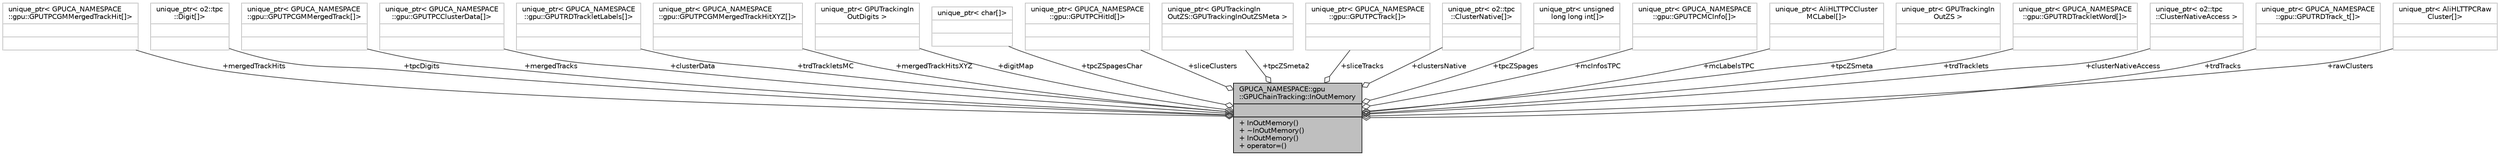 digraph "GPUCA_NAMESPACE::gpu::GPUChainTracking::InOutMemory"
{
 // INTERACTIVE_SVG=YES
  bgcolor="transparent";
  edge [fontname="Helvetica",fontsize="10",labelfontname="Helvetica",labelfontsize="10"];
  node [fontname="Helvetica",fontsize="10",shape=record];
  Node1 [label="{GPUCA_NAMESPACE::gpu\l::GPUChainTracking::InOutMemory\n||+ InOutMemory()\l+ ~InOutMemory()\l+ InOutMemory()\l+ operator=()\l}",height=0.2,width=0.4,color="black", fillcolor="grey75", style="filled", fontcolor="black"];
  Node2 -> Node1 [color="grey25",fontsize="10",style="solid",label=" +mergedTrackHits" ,arrowhead="odiamond",fontname="Helvetica"];
  Node2 [label="{unique_ptr\< GPUCA_NAMESPACE\l::gpu::GPUTPCGMMergedTrackHit[]\>\n||}",height=0.2,width=0.4,color="grey75"];
  Node3 -> Node1 [color="grey25",fontsize="10",style="solid",label=" +tpcDigits" ,arrowhead="odiamond",fontname="Helvetica"];
  Node3 [label="{unique_ptr\< o2::tpc\l::Digit[]\>\n||}",height=0.2,width=0.4,color="grey75"];
  Node4 -> Node1 [color="grey25",fontsize="10",style="solid",label=" +mergedTracks" ,arrowhead="odiamond",fontname="Helvetica"];
  Node4 [label="{unique_ptr\< GPUCA_NAMESPACE\l::gpu::GPUTPCGMMergedTrack[]\>\n||}",height=0.2,width=0.4,color="grey75"];
  Node5 -> Node1 [color="grey25",fontsize="10",style="solid",label=" +clusterData" ,arrowhead="odiamond",fontname="Helvetica"];
  Node5 [label="{unique_ptr\< GPUCA_NAMESPACE\l::gpu::GPUTPCClusterData[]\>\n||}",height=0.2,width=0.4,color="grey75"];
  Node6 -> Node1 [color="grey25",fontsize="10",style="solid",label=" +trdTrackletsMC" ,arrowhead="odiamond",fontname="Helvetica"];
  Node6 [label="{unique_ptr\< GPUCA_NAMESPACE\l::gpu::GPUTRDTrackletLabels[]\>\n||}",height=0.2,width=0.4,color="grey75"];
  Node7 -> Node1 [color="grey25",fontsize="10",style="solid",label=" +mergedTrackHitsXYZ" ,arrowhead="odiamond",fontname="Helvetica"];
  Node7 [label="{unique_ptr\< GPUCA_NAMESPACE\l::gpu::GPUTPCGMMergedTrackHitXYZ[]\>\n||}",height=0.2,width=0.4,color="grey75"];
  Node8 -> Node1 [color="grey25",fontsize="10",style="solid",label=" +digitMap" ,arrowhead="odiamond",fontname="Helvetica"];
  Node8 [label="{unique_ptr\< GPUTrackingIn\lOutDigits \>\n||}",height=0.2,width=0.4,color="grey75"];
  Node9 -> Node1 [color="grey25",fontsize="10",style="solid",label=" +tpcZSpagesChar" ,arrowhead="odiamond",fontname="Helvetica"];
  Node9 [label="{unique_ptr\< char[]\>\n||}",height=0.2,width=0.4,color="grey75"];
  Node10 -> Node1 [color="grey25",fontsize="10",style="solid",label=" +sliceClusters" ,arrowhead="odiamond",fontname="Helvetica"];
  Node10 [label="{unique_ptr\< GPUCA_NAMESPACE\l::gpu::GPUTPCHitId[]\>\n||}",height=0.2,width=0.4,color="grey75"];
  Node11 -> Node1 [color="grey25",fontsize="10",style="solid",label=" +tpcZSmeta2" ,arrowhead="odiamond",fontname="Helvetica"];
  Node11 [label="{unique_ptr\< GPUTrackingIn\lOutZS::GPUTrackingInOutZSMeta \>\n||}",height=0.2,width=0.4,color="grey75"];
  Node12 -> Node1 [color="grey25",fontsize="10",style="solid",label=" +sliceTracks" ,arrowhead="odiamond",fontname="Helvetica"];
  Node12 [label="{unique_ptr\< GPUCA_NAMESPACE\l::gpu::GPUTPCTrack[]\>\n||}",height=0.2,width=0.4,color="grey75"];
  Node13 -> Node1 [color="grey25",fontsize="10",style="solid",label=" +clustersNative" ,arrowhead="odiamond",fontname="Helvetica"];
  Node13 [label="{unique_ptr\< o2::tpc\l::ClusterNative[]\>\n||}",height=0.2,width=0.4,color="grey75"];
  Node14 -> Node1 [color="grey25",fontsize="10",style="solid",label=" +tpcZSpages" ,arrowhead="odiamond",fontname="Helvetica"];
  Node14 [label="{unique_ptr\< unsigned\l long long int[]\>\n||}",height=0.2,width=0.4,color="grey75"];
  Node15 -> Node1 [color="grey25",fontsize="10",style="solid",label=" +mcInfosTPC" ,arrowhead="odiamond",fontname="Helvetica"];
  Node15 [label="{unique_ptr\< GPUCA_NAMESPACE\l::gpu::GPUTPCMCInfo[]\>\n||}",height=0.2,width=0.4,color="grey75"];
  Node16 -> Node1 [color="grey25",fontsize="10",style="solid",label=" +mcLabelsTPC" ,arrowhead="odiamond",fontname="Helvetica"];
  Node16 [label="{unique_ptr\< AliHLTTPCCluster\lMCLabel[]\>\n||}",height=0.2,width=0.4,color="grey75"];
  Node17 -> Node1 [color="grey25",fontsize="10",style="solid",label=" +tpcZSmeta" ,arrowhead="odiamond",fontname="Helvetica"];
  Node17 [label="{unique_ptr\< GPUTrackingIn\lOutZS \>\n||}",height=0.2,width=0.4,color="grey75"];
  Node18 -> Node1 [color="grey25",fontsize="10",style="solid",label=" +trdTracklets" ,arrowhead="odiamond",fontname="Helvetica"];
  Node18 [label="{unique_ptr\< GPUCA_NAMESPACE\l::gpu::GPUTRDTrackletWord[]\>\n||}",height=0.2,width=0.4,color="grey75"];
  Node19 -> Node1 [color="grey25",fontsize="10",style="solid",label=" +clusterNativeAccess" ,arrowhead="odiamond",fontname="Helvetica"];
  Node19 [label="{unique_ptr\< o2::tpc\l::ClusterNativeAccess \>\n||}",height=0.2,width=0.4,color="grey75"];
  Node20 -> Node1 [color="grey25",fontsize="10",style="solid",label=" +trdTracks" ,arrowhead="odiamond",fontname="Helvetica"];
  Node20 [label="{unique_ptr\< GPUCA_NAMESPACE\l::gpu::GPUTRDTrack_t[]\>\n||}",height=0.2,width=0.4,color="grey75"];
  Node21 -> Node1 [color="grey25",fontsize="10",style="solid",label=" +rawClusters" ,arrowhead="odiamond",fontname="Helvetica"];
  Node21 [label="{unique_ptr\< AliHLTTPCRaw\lCluster[]\>\n||}",height=0.2,width=0.4,color="grey75"];
}
